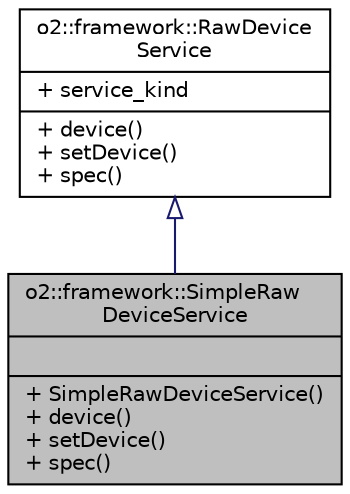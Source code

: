 digraph "o2::framework::SimpleRawDeviceService"
{
 // INTERACTIVE_SVG=YES
  bgcolor="transparent";
  edge [fontname="Helvetica",fontsize="10",labelfontname="Helvetica",labelfontsize="10"];
  node [fontname="Helvetica",fontsize="10",shape=record];
  Node0 [label="{o2::framework::SimpleRaw\lDeviceService\n||+ SimpleRawDeviceService()\l+ device()\l+ setDevice()\l+ spec()\l}",height=0.2,width=0.4,color="black", fillcolor="grey75", style="filled", fontcolor="black"];
  Node1 -> Node0 [dir="back",color="midnightblue",fontsize="10",style="solid",arrowtail="onormal",fontname="Helvetica"];
  Node1 [label="{o2::framework::RawDevice\lService\n|+ service_kind\l|+ device()\l+ setDevice()\l+ spec()\l}",height=0.2,width=0.4,color="black",URL="$d7/d1b/classo2_1_1framework_1_1RawDeviceService.html"];
}
